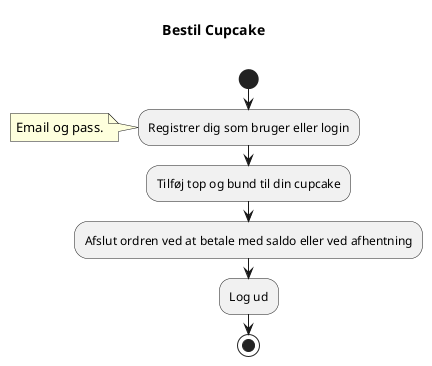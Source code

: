 @startuml

title Bestil Cupcake \n

start

:Registrer dig som bruger eller login;

note left
    Email og pass.
end note

:Tilføj top og bund til din cupcake;
:Afslut ordren ved at betale med saldo eller ved afhentning;
:Log ud;
stop

@enduml